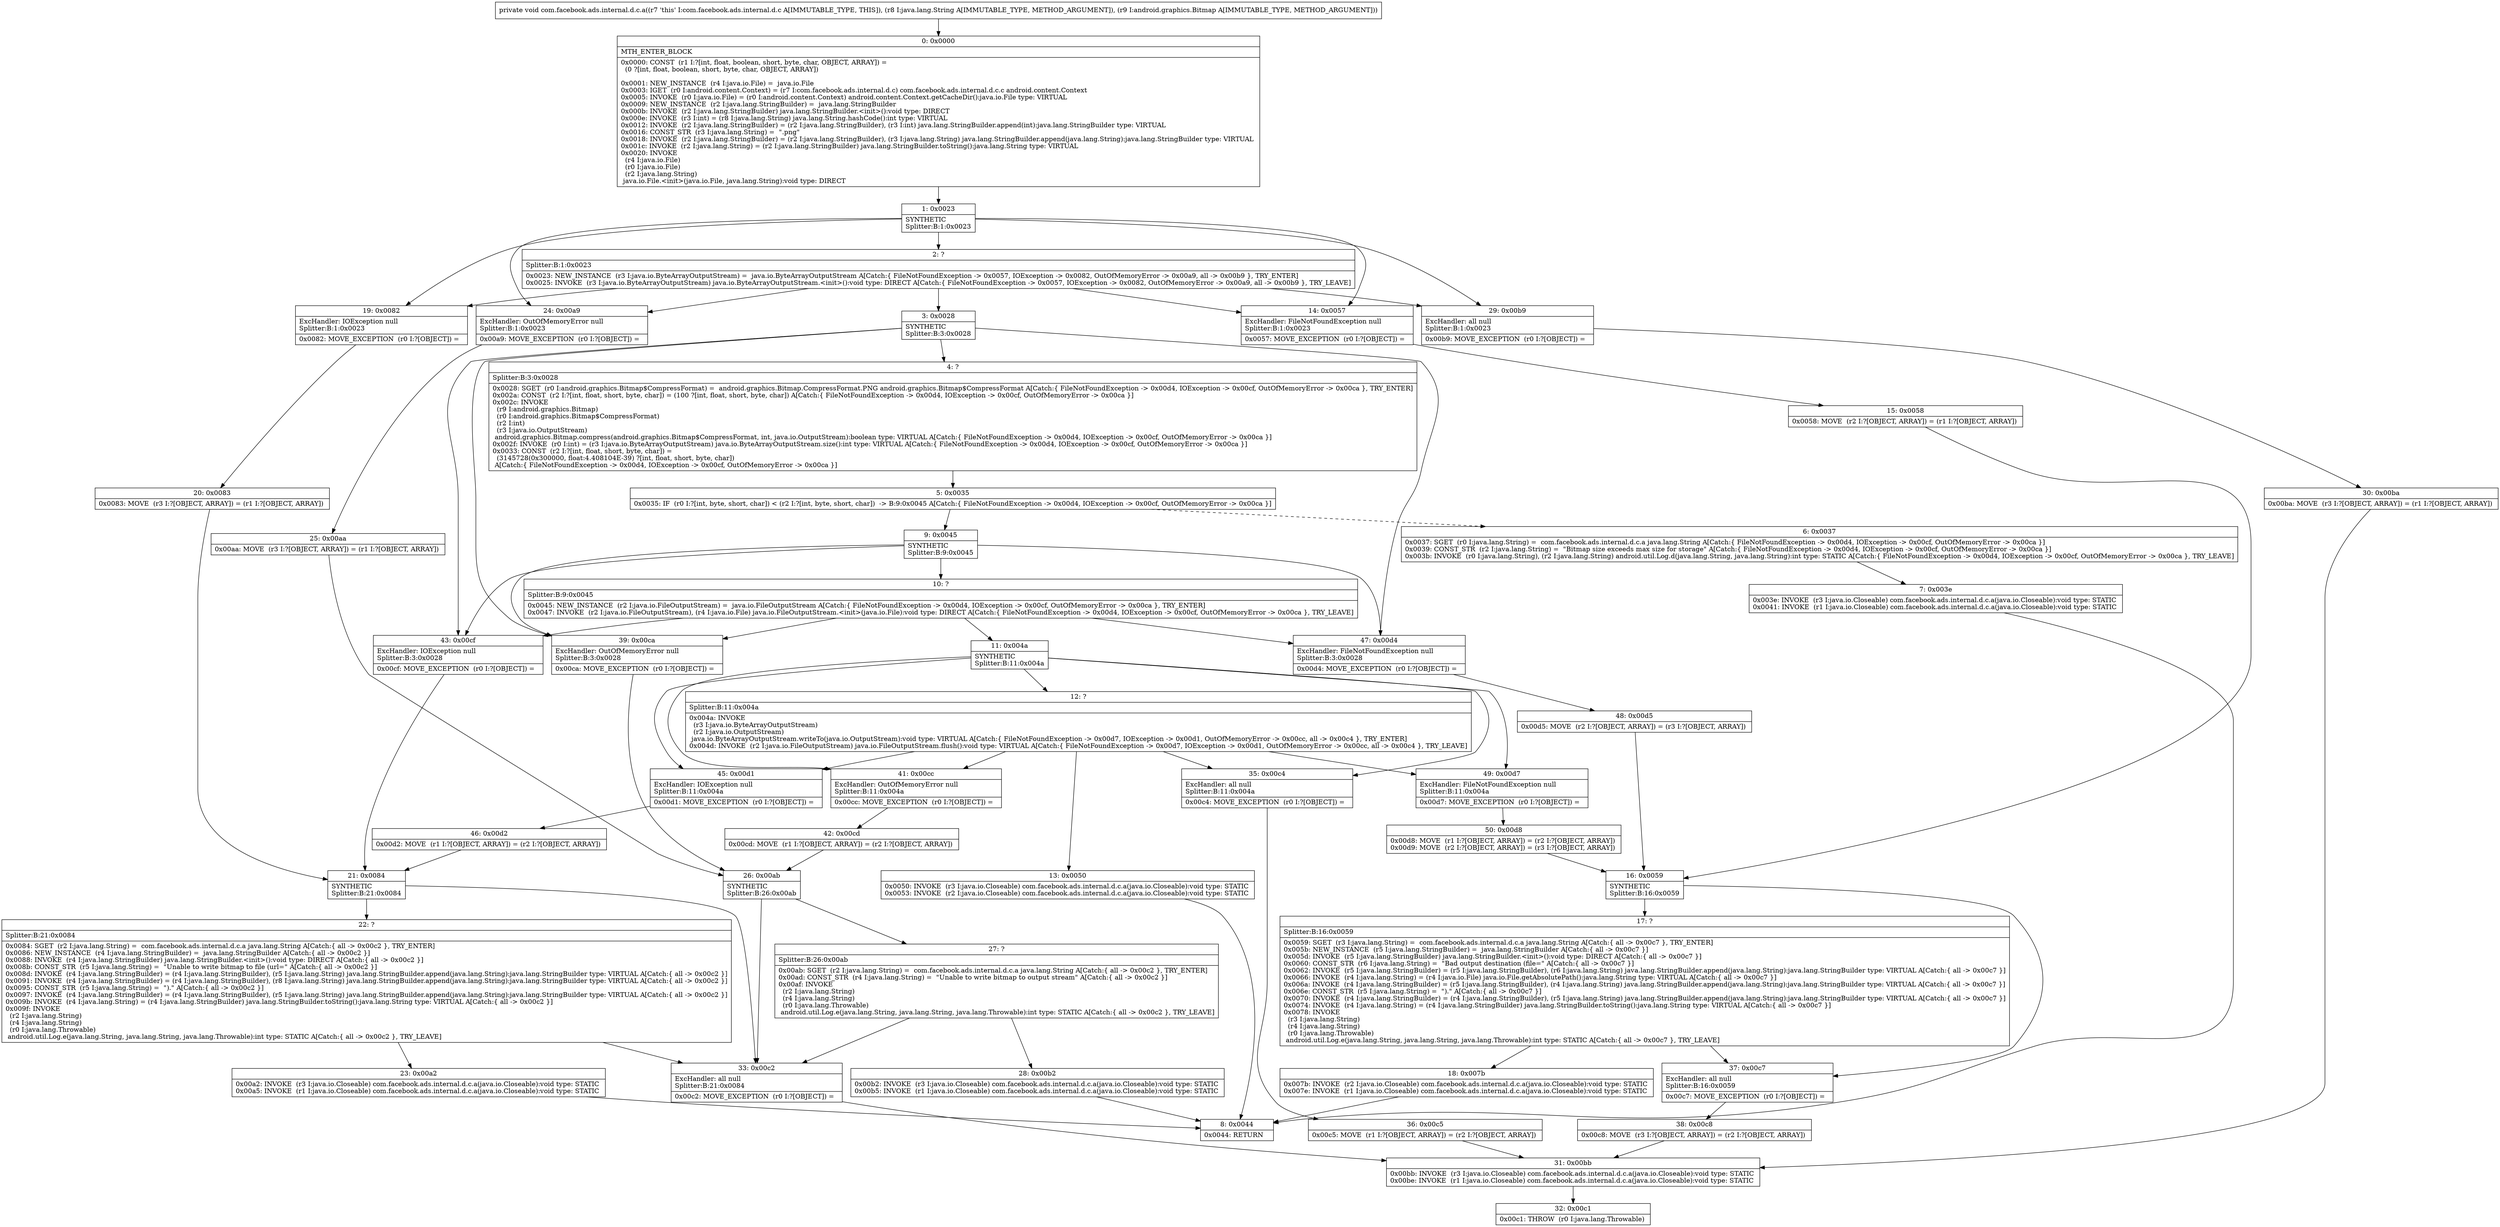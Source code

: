 digraph "CFG forcom.facebook.ads.internal.d.c.a(Ljava\/lang\/String;Landroid\/graphics\/Bitmap;)V" {
Node_0 [shape=record,label="{0\:\ 0x0000|MTH_ENTER_BLOCK\l|0x0000: CONST  (r1 I:?[int, float, boolean, short, byte, char, OBJECT, ARRAY]) = \l  (0 ?[int, float, boolean, short, byte, char, OBJECT, ARRAY])\l \l0x0001: NEW_INSTANCE  (r4 I:java.io.File) =  java.io.File \l0x0003: IGET  (r0 I:android.content.Context) = (r7 I:com.facebook.ads.internal.d.c) com.facebook.ads.internal.d.c.c android.content.Context \l0x0005: INVOKE  (r0 I:java.io.File) = (r0 I:android.content.Context) android.content.Context.getCacheDir():java.io.File type: VIRTUAL \l0x0009: NEW_INSTANCE  (r2 I:java.lang.StringBuilder) =  java.lang.StringBuilder \l0x000b: INVOKE  (r2 I:java.lang.StringBuilder) java.lang.StringBuilder.\<init\>():void type: DIRECT \l0x000e: INVOKE  (r3 I:int) = (r8 I:java.lang.String) java.lang.String.hashCode():int type: VIRTUAL \l0x0012: INVOKE  (r2 I:java.lang.StringBuilder) = (r2 I:java.lang.StringBuilder), (r3 I:int) java.lang.StringBuilder.append(int):java.lang.StringBuilder type: VIRTUAL \l0x0016: CONST_STR  (r3 I:java.lang.String) =  \".png\" \l0x0018: INVOKE  (r2 I:java.lang.StringBuilder) = (r2 I:java.lang.StringBuilder), (r3 I:java.lang.String) java.lang.StringBuilder.append(java.lang.String):java.lang.StringBuilder type: VIRTUAL \l0x001c: INVOKE  (r2 I:java.lang.String) = (r2 I:java.lang.StringBuilder) java.lang.StringBuilder.toString():java.lang.String type: VIRTUAL \l0x0020: INVOKE  \l  (r4 I:java.io.File)\l  (r0 I:java.io.File)\l  (r2 I:java.lang.String)\l java.io.File.\<init\>(java.io.File, java.lang.String):void type: DIRECT \l}"];
Node_1 [shape=record,label="{1\:\ 0x0023|SYNTHETIC\lSplitter:B:1:0x0023\l}"];
Node_2 [shape=record,label="{2\:\ ?|Splitter:B:1:0x0023\l|0x0023: NEW_INSTANCE  (r3 I:java.io.ByteArrayOutputStream) =  java.io.ByteArrayOutputStream A[Catch:\{ FileNotFoundException \-\> 0x0057, IOException \-\> 0x0082, OutOfMemoryError \-\> 0x00a9, all \-\> 0x00b9 \}, TRY_ENTER]\l0x0025: INVOKE  (r3 I:java.io.ByteArrayOutputStream) java.io.ByteArrayOutputStream.\<init\>():void type: DIRECT A[Catch:\{ FileNotFoundException \-\> 0x0057, IOException \-\> 0x0082, OutOfMemoryError \-\> 0x00a9, all \-\> 0x00b9 \}, TRY_LEAVE]\l}"];
Node_3 [shape=record,label="{3\:\ 0x0028|SYNTHETIC\lSplitter:B:3:0x0028\l}"];
Node_4 [shape=record,label="{4\:\ ?|Splitter:B:3:0x0028\l|0x0028: SGET  (r0 I:android.graphics.Bitmap$CompressFormat) =  android.graphics.Bitmap.CompressFormat.PNG android.graphics.Bitmap$CompressFormat A[Catch:\{ FileNotFoundException \-\> 0x00d4, IOException \-\> 0x00cf, OutOfMemoryError \-\> 0x00ca \}, TRY_ENTER]\l0x002a: CONST  (r2 I:?[int, float, short, byte, char]) = (100 ?[int, float, short, byte, char]) A[Catch:\{ FileNotFoundException \-\> 0x00d4, IOException \-\> 0x00cf, OutOfMemoryError \-\> 0x00ca \}]\l0x002c: INVOKE  \l  (r9 I:android.graphics.Bitmap)\l  (r0 I:android.graphics.Bitmap$CompressFormat)\l  (r2 I:int)\l  (r3 I:java.io.OutputStream)\l android.graphics.Bitmap.compress(android.graphics.Bitmap$CompressFormat, int, java.io.OutputStream):boolean type: VIRTUAL A[Catch:\{ FileNotFoundException \-\> 0x00d4, IOException \-\> 0x00cf, OutOfMemoryError \-\> 0x00ca \}]\l0x002f: INVOKE  (r0 I:int) = (r3 I:java.io.ByteArrayOutputStream) java.io.ByteArrayOutputStream.size():int type: VIRTUAL A[Catch:\{ FileNotFoundException \-\> 0x00d4, IOException \-\> 0x00cf, OutOfMemoryError \-\> 0x00ca \}]\l0x0033: CONST  (r2 I:?[int, float, short, byte, char]) = \l  (3145728(0x300000, float:4.408104E\-39) ?[int, float, short, byte, char])\l A[Catch:\{ FileNotFoundException \-\> 0x00d4, IOException \-\> 0x00cf, OutOfMemoryError \-\> 0x00ca \}]\l}"];
Node_5 [shape=record,label="{5\:\ 0x0035|0x0035: IF  (r0 I:?[int, byte, short, char]) \< (r2 I:?[int, byte, short, char])  \-\> B:9:0x0045 A[Catch:\{ FileNotFoundException \-\> 0x00d4, IOException \-\> 0x00cf, OutOfMemoryError \-\> 0x00ca \}]\l}"];
Node_6 [shape=record,label="{6\:\ 0x0037|0x0037: SGET  (r0 I:java.lang.String) =  com.facebook.ads.internal.d.c.a java.lang.String A[Catch:\{ FileNotFoundException \-\> 0x00d4, IOException \-\> 0x00cf, OutOfMemoryError \-\> 0x00ca \}]\l0x0039: CONST_STR  (r2 I:java.lang.String) =  \"Bitmap size exceeds max size for storage\" A[Catch:\{ FileNotFoundException \-\> 0x00d4, IOException \-\> 0x00cf, OutOfMemoryError \-\> 0x00ca \}]\l0x003b: INVOKE  (r0 I:java.lang.String), (r2 I:java.lang.String) android.util.Log.d(java.lang.String, java.lang.String):int type: STATIC A[Catch:\{ FileNotFoundException \-\> 0x00d4, IOException \-\> 0x00cf, OutOfMemoryError \-\> 0x00ca \}, TRY_LEAVE]\l}"];
Node_7 [shape=record,label="{7\:\ 0x003e|0x003e: INVOKE  (r3 I:java.io.Closeable) com.facebook.ads.internal.d.c.a(java.io.Closeable):void type: STATIC \l0x0041: INVOKE  (r1 I:java.io.Closeable) com.facebook.ads.internal.d.c.a(java.io.Closeable):void type: STATIC \l}"];
Node_8 [shape=record,label="{8\:\ 0x0044|0x0044: RETURN   \l}"];
Node_9 [shape=record,label="{9\:\ 0x0045|SYNTHETIC\lSplitter:B:9:0x0045\l}"];
Node_10 [shape=record,label="{10\:\ ?|Splitter:B:9:0x0045\l|0x0045: NEW_INSTANCE  (r2 I:java.io.FileOutputStream) =  java.io.FileOutputStream A[Catch:\{ FileNotFoundException \-\> 0x00d4, IOException \-\> 0x00cf, OutOfMemoryError \-\> 0x00ca \}, TRY_ENTER]\l0x0047: INVOKE  (r2 I:java.io.FileOutputStream), (r4 I:java.io.File) java.io.FileOutputStream.\<init\>(java.io.File):void type: DIRECT A[Catch:\{ FileNotFoundException \-\> 0x00d4, IOException \-\> 0x00cf, OutOfMemoryError \-\> 0x00ca \}, TRY_LEAVE]\l}"];
Node_11 [shape=record,label="{11\:\ 0x004a|SYNTHETIC\lSplitter:B:11:0x004a\l}"];
Node_12 [shape=record,label="{12\:\ ?|Splitter:B:11:0x004a\l|0x004a: INVOKE  \l  (r3 I:java.io.ByteArrayOutputStream)\l  (r2 I:java.io.OutputStream)\l java.io.ByteArrayOutputStream.writeTo(java.io.OutputStream):void type: VIRTUAL A[Catch:\{ FileNotFoundException \-\> 0x00d7, IOException \-\> 0x00d1, OutOfMemoryError \-\> 0x00cc, all \-\> 0x00c4 \}, TRY_ENTER]\l0x004d: INVOKE  (r2 I:java.io.FileOutputStream) java.io.FileOutputStream.flush():void type: VIRTUAL A[Catch:\{ FileNotFoundException \-\> 0x00d7, IOException \-\> 0x00d1, OutOfMemoryError \-\> 0x00cc, all \-\> 0x00c4 \}, TRY_LEAVE]\l}"];
Node_13 [shape=record,label="{13\:\ 0x0050|0x0050: INVOKE  (r3 I:java.io.Closeable) com.facebook.ads.internal.d.c.a(java.io.Closeable):void type: STATIC \l0x0053: INVOKE  (r2 I:java.io.Closeable) com.facebook.ads.internal.d.c.a(java.io.Closeable):void type: STATIC \l}"];
Node_14 [shape=record,label="{14\:\ 0x0057|ExcHandler: FileNotFoundException null\lSplitter:B:1:0x0023\l|0x0057: MOVE_EXCEPTION  (r0 I:?[OBJECT]) =  \l}"];
Node_15 [shape=record,label="{15\:\ 0x0058|0x0058: MOVE  (r2 I:?[OBJECT, ARRAY]) = (r1 I:?[OBJECT, ARRAY]) \l}"];
Node_16 [shape=record,label="{16\:\ 0x0059|SYNTHETIC\lSplitter:B:16:0x0059\l}"];
Node_17 [shape=record,label="{17\:\ ?|Splitter:B:16:0x0059\l|0x0059: SGET  (r3 I:java.lang.String) =  com.facebook.ads.internal.d.c.a java.lang.String A[Catch:\{ all \-\> 0x00c7 \}, TRY_ENTER]\l0x005b: NEW_INSTANCE  (r5 I:java.lang.StringBuilder) =  java.lang.StringBuilder A[Catch:\{ all \-\> 0x00c7 \}]\l0x005d: INVOKE  (r5 I:java.lang.StringBuilder) java.lang.StringBuilder.\<init\>():void type: DIRECT A[Catch:\{ all \-\> 0x00c7 \}]\l0x0060: CONST_STR  (r6 I:java.lang.String) =  \"Bad output destination (file=\" A[Catch:\{ all \-\> 0x00c7 \}]\l0x0062: INVOKE  (r5 I:java.lang.StringBuilder) = (r5 I:java.lang.StringBuilder), (r6 I:java.lang.String) java.lang.StringBuilder.append(java.lang.String):java.lang.StringBuilder type: VIRTUAL A[Catch:\{ all \-\> 0x00c7 \}]\l0x0066: INVOKE  (r4 I:java.lang.String) = (r4 I:java.io.File) java.io.File.getAbsolutePath():java.lang.String type: VIRTUAL A[Catch:\{ all \-\> 0x00c7 \}]\l0x006a: INVOKE  (r4 I:java.lang.StringBuilder) = (r5 I:java.lang.StringBuilder), (r4 I:java.lang.String) java.lang.StringBuilder.append(java.lang.String):java.lang.StringBuilder type: VIRTUAL A[Catch:\{ all \-\> 0x00c7 \}]\l0x006e: CONST_STR  (r5 I:java.lang.String) =  \").\" A[Catch:\{ all \-\> 0x00c7 \}]\l0x0070: INVOKE  (r4 I:java.lang.StringBuilder) = (r4 I:java.lang.StringBuilder), (r5 I:java.lang.String) java.lang.StringBuilder.append(java.lang.String):java.lang.StringBuilder type: VIRTUAL A[Catch:\{ all \-\> 0x00c7 \}]\l0x0074: INVOKE  (r4 I:java.lang.String) = (r4 I:java.lang.StringBuilder) java.lang.StringBuilder.toString():java.lang.String type: VIRTUAL A[Catch:\{ all \-\> 0x00c7 \}]\l0x0078: INVOKE  \l  (r3 I:java.lang.String)\l  (r4 I:java.lang.String)\l  (r0 I:java.lang.Throwable)\l android.util.Log.e(java.lang.String, java.lang.String, java.lang.Throwable):int type: STATIC A[Catch:\{ all \-\> 0x00c7 \}, TRY_LEAVE]\l}"];
Node_18 [shape=record,label="{18\:\ 0x007b|0x007b: INVOKE  (r2 I:java.io.Closeable) com.facebook.ads.internal.d.c.a(java.io.Closeable):void type: STATIC \l0x007e: INVOKE  (r1 I:java.io.Closeable) com.facebook.ads.internal.d.c.a(java.io.Closeable):void type: STATIC \l}"];
Node_19 [shape=record,label="{19\:\ 0x0082|ExcHandler: IOException null\lSplitter:B:1:0x0023\l|0x0082: MOVE_EXCEPTION  (r0 I:?[OBJECT]) =  \l}"];
Node_20 [shape=record,label="{20\:\ 0x0083|0x0083: MOVE  (r3 I:?[OBJECT, ARRAY]) = (r1 I:?[OBJECT, ARRAY]) \l}"];
Node_21 [shape=record,label="{21\:\ 0x0084|SYNTHETIC\lSplitter:B:21:0x0084\l}"];
Node_22 [shape=record,label="{22\:\ ?|Splitter:B:21:0x0084\l|0x0084: SGET  (r2 I:java.lang.String) =  com.facebook.ads.internal.d.c.a java.lang.String A[Catch:\{ all \-\> 0x00c2 \}, TRY_ENTER]\l0x0086: NEW_INSTANCE  (r4 I:java.lang.StringBuilder) =  java.lang.StringBuilder A[Catch:\{ all \-\> 0x00c2 \}]\l0x0088: INVOKE  (r4 I:java.lang.StringBuilder) java.lang.StringBuilder.\<init\>():void type: DIRECT A[Catch:\{ all \-\> 0x00c2 \}]\l0x008b: CONST_STR  (r5 I:java.lang.String) =  \"Unable to write bitmap to file (url=\" A[Catch:\{ all \-\> 0x00c2 \}]\l0x008d: INVOKE  (r4 I:java.lang.StringBuilder) = (r4 I:java.lang.StringBuilder), (r5 I:java.lang.String) java.lang.StringBuilder.append(java.lang.String):java.lang.StringBuilder type: VIRTUAL A[Catch:\{ all \-\> 0x00c2 \}]\l0x0091: INVOKE  (r4 I:java.lang.StringBuilder) = (r4 I:java.lang.StringBuilder), (r8 I:java.lang.String) java.lang.StringBuilder.append(java.lang.String):java.lang.StringBuilder type: VIRTUAL A[Catch:\{ all \-\> 0x00c2 \}]\l0x0095: CONST_STR  (r5 I:java.lang.String) =  \").\" A[Catch:\{ all \-\> 0x00c2 \}]\l0x0097: INVOKE  (r4 I:java.lang.StringBuilder) = (r4 I:java.lang.StringBuilder), (r5 I:java.lang.String) java.lang.StringBuilder.append(java.lang.String):java.lang.StringBuilder type: VIRTUAL A[Catch:\{ all \-\> 0x00c2 \}]\l0x009b: INVOKE  (r4 I:java.lang.String) = (r4 I:java.lang.StringBuilder) java.lang.StringBuilder.toString():java.lang.String type: VIRTUAL A[Catch:\{ all \-\> 0x00c2 \}]\l0x009f: INVOKE  \l  (r2 I:java.lang.String)\l  (r4 I:java.lang.String)\l  (r0 I:java.lang.Throwable)\l android.util.Log.e(java.lang.String, java.lang.String, java.lang.Throwable):int type: STATIC A[Catch:\{ all \-\> 0x00c2 \}, TRY_LEAVE]\l}"];
Node_23 [shape=record,label="{23\:\ 0x00a2|0x00a2: INVOKE  (r3 I:java.io.Closeable) com.facebook.ads.internal.d.c.a(java.io.Closeable):void type: STATIC \l0x00a5: INVOKE  (r1 I:java.io.Closeable) com.facebook.ads.internal.d.c.a(java.io.Closeable):void type: STATIC \l}"];
Node_24 [shape=record,label="{24\:\ 0x00a9|ExcHandler: OutOfMemoryError null\lSplitter:B:1:0x0023\l|0x00a9: MOVE_EXCEPTION  (r0 I:?[OBJECT]) =  \l}"];
Node_25 [shape=record,label="{25\:\ 0x00aa|0x00aa: MOVE  (r3 I:?[OBJECT, ARRAY]) = (r1 I:?[OBJECT, ARRAY]) \l}"];
Node_26 [shape=record,label="{26\:\ 0x00ab|SYNTHETIC\lSplitter:B:26:0x00ab\l}"];
Node_27 [shape=record,label="{27\:\ ?|Splitter:B:26:0x00ab\l|0x00ab: SGET  (r2 I:java.lang.String) =  com.facebook.ads.internal.d.c.a java.lang.String A[Catch:\{ all \-\> 0x00c2 \}, TRY_ENTER]\l0x00ad: CONST_STR  (r4 I:java.lang.String) =  \"Unable to write bitmap to output stream\" A[Catch:\{ all \-\> 0x00c2 \}]\l0x00af: INVOKE  \l  (r2 I:java.lang.String)\l  (r4 I:java.lang.String)\l  (r0 I:java.lang.Throwable)\l android.util.Log.e(java.lang.String, java.lang.String, java.lang.Throwable):int type: STATIC A[Catch:\{ all \-\> 0x00c2 \}, TRY_LEAVE]\l}"];
Node_28 [shape=record,label="{28\:\ 0x00b2|0x00b2: INVOKE  (r3 I:java.io.Closeable) com.facebook.ads.internal.d.c.a(java.io.Closeable):void type: STATIC \l0x00b5: INVOKE  (r1 I:java.io.Closeable) com.facebook.ads.internal.d.c.a(java.io.Closeable):void type: STATIC \l}"];
Node_29 [shape=record,label="{29\:\ 0x00b9|ExcHandler: all null\lSplitter:B:1:0x0023\l|0x00b9: MOVE_EXCEPTION  (r0 I:?[OBJECT]) =  \l}"];
Node_30 [shape=record,label="{30\:\ 0x00ba|0x00ba: MOVE  (r3 I:?[OBJECT, ARRAY]) = (r1 I:?[OBJECT, ARRAY]) \l}"];
Node_31 [shape=record,label="{31\:\ 0x00bb|0x00bb: INVOKE  (r3 I:java.io.Closeable) com.facebook.ads.internal.d.c.a(java.io.Closeable):void type: STATIC \l0x00be: INVOKE  (r1 I:java.io.Closeable) com.facebook.ads.internal.d.c.a(java.io.Closeable):void type: STATIC \l}"];
Node_32 [shape=record,label="{32\:\ 0x00c1|0x00c1: THROW  (r0 I:java.lang.Throwable) \l}"];
Node_33 [shape=record,label="{33\:\ 0x00c2|ExcHandler: all null\lSplitter:B:21:0x0084\l|0x00c2: MOVE_EXCEPTION  (r0 I:?[OBJECT]) =  \l}"];
Node_35 [shape=record,label="{35\:\ 0x00c4|ExcHandler: all null\lSplitter:B:11:0x004a\l|0x00c4: MOVE_EXCEPTION  (r0 I:?[OBJECT]) =  \l}"];
Node_36 [shape=record,label="{36\:\ 0x00c5|0x00c5: MOVE  (r1 I:?[OBJECT, ARRAY]) = (r2 I:?[OBJECT, ARRAY]) \l}"];
Node_37 [shape=record,label="{37\:\ 0x00c7|ExcHandler: all null\lSplitter:B:16:0x0059\l|0x00c7: MOVE_EXCEPTION  (r0 I:?[OBJECT]) =  \l}"];
Node_38 [shape=record,label="{38\:\ 0x00c8|0x00c8: MOVE  (r3 I:?[OBJECT, ARRAY]) = (r2 I:?[OBJECT, ARRAY]) \l}"];
Node_39 [shape=record,label="{39\:\ 0x00ca|ExcHandler: OutOfMemoryError null\lSplitter:B:3:0x0028\l|0x00ca: MOVE_EXCEPTION  (r0 I:?[OBJECT]) =  \l}"];
Node_41 [shape=record,label="{41\:\ 0x00cc|ExcHandler: OutOfMemoryError null\lSplitter:B:11:0x004a\l|0x00cc: MOVE_EXCEPTION  (r0 I:?[OBJECT]) =  \l}"];
Node_42 [shape=record,label="{42\:\ 0x00cd|0x00cd: MOVE  (r1 I:?[OBJECT, ARRAY]) = (r2 I:?[OBJECT, ARRAY]) \l}"];
Node_43 [shape=record,label="{43\:\ 0x00cf|ExcHandler: IOException null\lSplitter:B:3:0x0028\l|0x00cf: MOVE_EXCEPTION  (r0 I:?[OBJECT]) =  \l}"];
Node_45 [shape=record,label="{45\:\ 0x00d1|ExcHandler: IOException null\lSplitter:B:11:0x004a\l|0x00d1: MOVE_EXCEPTION  (r0 I:?[OBJECT]) =  \l}"];
Node_46 [shape=record,label="{46\:\ 0x00d2|0x00d2: MOVE  (r1 I:?[OBJECT, ARRAY]) = (r2 I:?[OBJECT, ARRAY]) \l}"];
Node_47 [shape=record,label="{47\:\ 0x00d4|ExcHandler: FileNotFoundException null\lSplitter:B:3:0x0028\l|0x00d4: MOVE_EXCEPTION  (r0 I:?[OBJECT]) =  \l}"];
Node_48 [shape=record,label="{48\:\ 0x00d5|0x00d5: MOVE  (r2 I:?[OBJECT, ARRAY]) = (r3 I:?[OBJECT, ARRAY]) \l}"];
Node_49 [shape=record,label="{49\:\ 0x00d7|ExcHandler: FileNotFoundException null\lSplitter:B:11:0x004a\l|0x00d7: MOVE_EXCEPTION  (r0 I:?[OBJECT]) =  \l}"];
Node_50 [shape=record,label="{50\:\ 0x00d8|0x00d8: MOVE  (r1 I:?[OBJECT, ARRAY]) = (r2 I:?[OBJECT, ARRAY]) \l0x00d9: MOVE  (r2 I:?[OBJECT, ARRAY]) = (r3 I:?[OBJECT, ARRAY]) \l}"];
MethodNode[shape=record,label="{private void com.facebook.ads.internal.d.c.a((r7 'this' I:com.facebook.ads.internal.d.c A[IMMUTABLE_TYPE, THIS]), (r8 I:java.lang.String A[IMMUTABLE_TYPE, METHOD_ARGUMENT]), (r9 I:android.graphics.Bitmap A[IMMUTABLE_TYPE, METHOD_ARGUMENT])) }"];
MethodNode -> Node_0;
Node_0 -> Node_1;
Node_1 -> Node_2;
Node_1 -> Node_14;
Node_1 -> Node_19;
Node_1 -> Node_24;
Node_1 -> Node_29;
Node_2 -> Node_3;
Node_2 -> Node_14;
Node_2 -> Node_19;
Node_2 -> Node_24;
Node_2 -> Node_29;
Node_3 -> Node_4;
Node_3 -> Node_47;
Node_3 -> Node_43;
Node_3 -> Node_39;
Node_4 -> Node_5;
Node_5 -> Node_6[style=dashed];
Node_5 -> Node_9;
Node_6 -> Node_7;
Node_7 -> Node_8;
Node_9 -> Node_10;
Node_9 -> Node_47;
Node_9 -> Node_43;
Node_9 -> Node_39;
Node_10 -> Node_11;
Node_10 -> Node_47;
Node_10 -> Node_43;
Node_10 -> Node_39;
Node_11 -> Node_12;
Node_11 -> Node_49;
Node_11 -> Node_45;
Node_11 -> Node_41;
Node_11 -> Node_35;
Node_12 -> Node_13;
Node_12 -> Node_49;
Node_12 -> Node_45;
Node_12 -> Node_41;
Node_12 -> Node_35;
Node_13 -> Node_8;
Node_14 -> Node_15;
Node_15 -> Node_16;
Node_16 -> Node_17;
Node_16 -> Node_37;
Node_17 -> Node_18;
Node_17 -> Node_37;
Node_18 -> Node_8;
Node_19 -> Node_20;
Node_20 -> Node_21;
Node_21 -> Node_22;
Node_21 -> Node_33;
Node_22 -> Node_23;
Node_22 -> Node_33;
Node_23 -> Node_8;
Node_24 -> Node_25;
Node_25 -> Node_26;
Node_26 -> Node_27;
Node_26 -> Node_33;
Node_27 -> Node_28;
Node_27 -> Node_33;
Node_28 -> Node_8;
Node_29 -> Node_30;
Node_30 -> Node_31;
Node_31 -> Node_32;
Node_33 -> Node_31;
Node_35 -> Node_36;
Node_36 -> Node_31;
Node_37 -> Node_38;
Node_38 -> Node_31;
Node_39 -> Node_26;
Node_41 -> Node_42;
Node_42 -> Node_26;
Node_43 -> Node_21;
Node_45 -> Node_46;
Node_46 -> Node_21;
Node_47 -> Node_48;
Node_48 -> Node_16;
Node_49 -> Node_50;
Node_50 -> Node_16;
}

